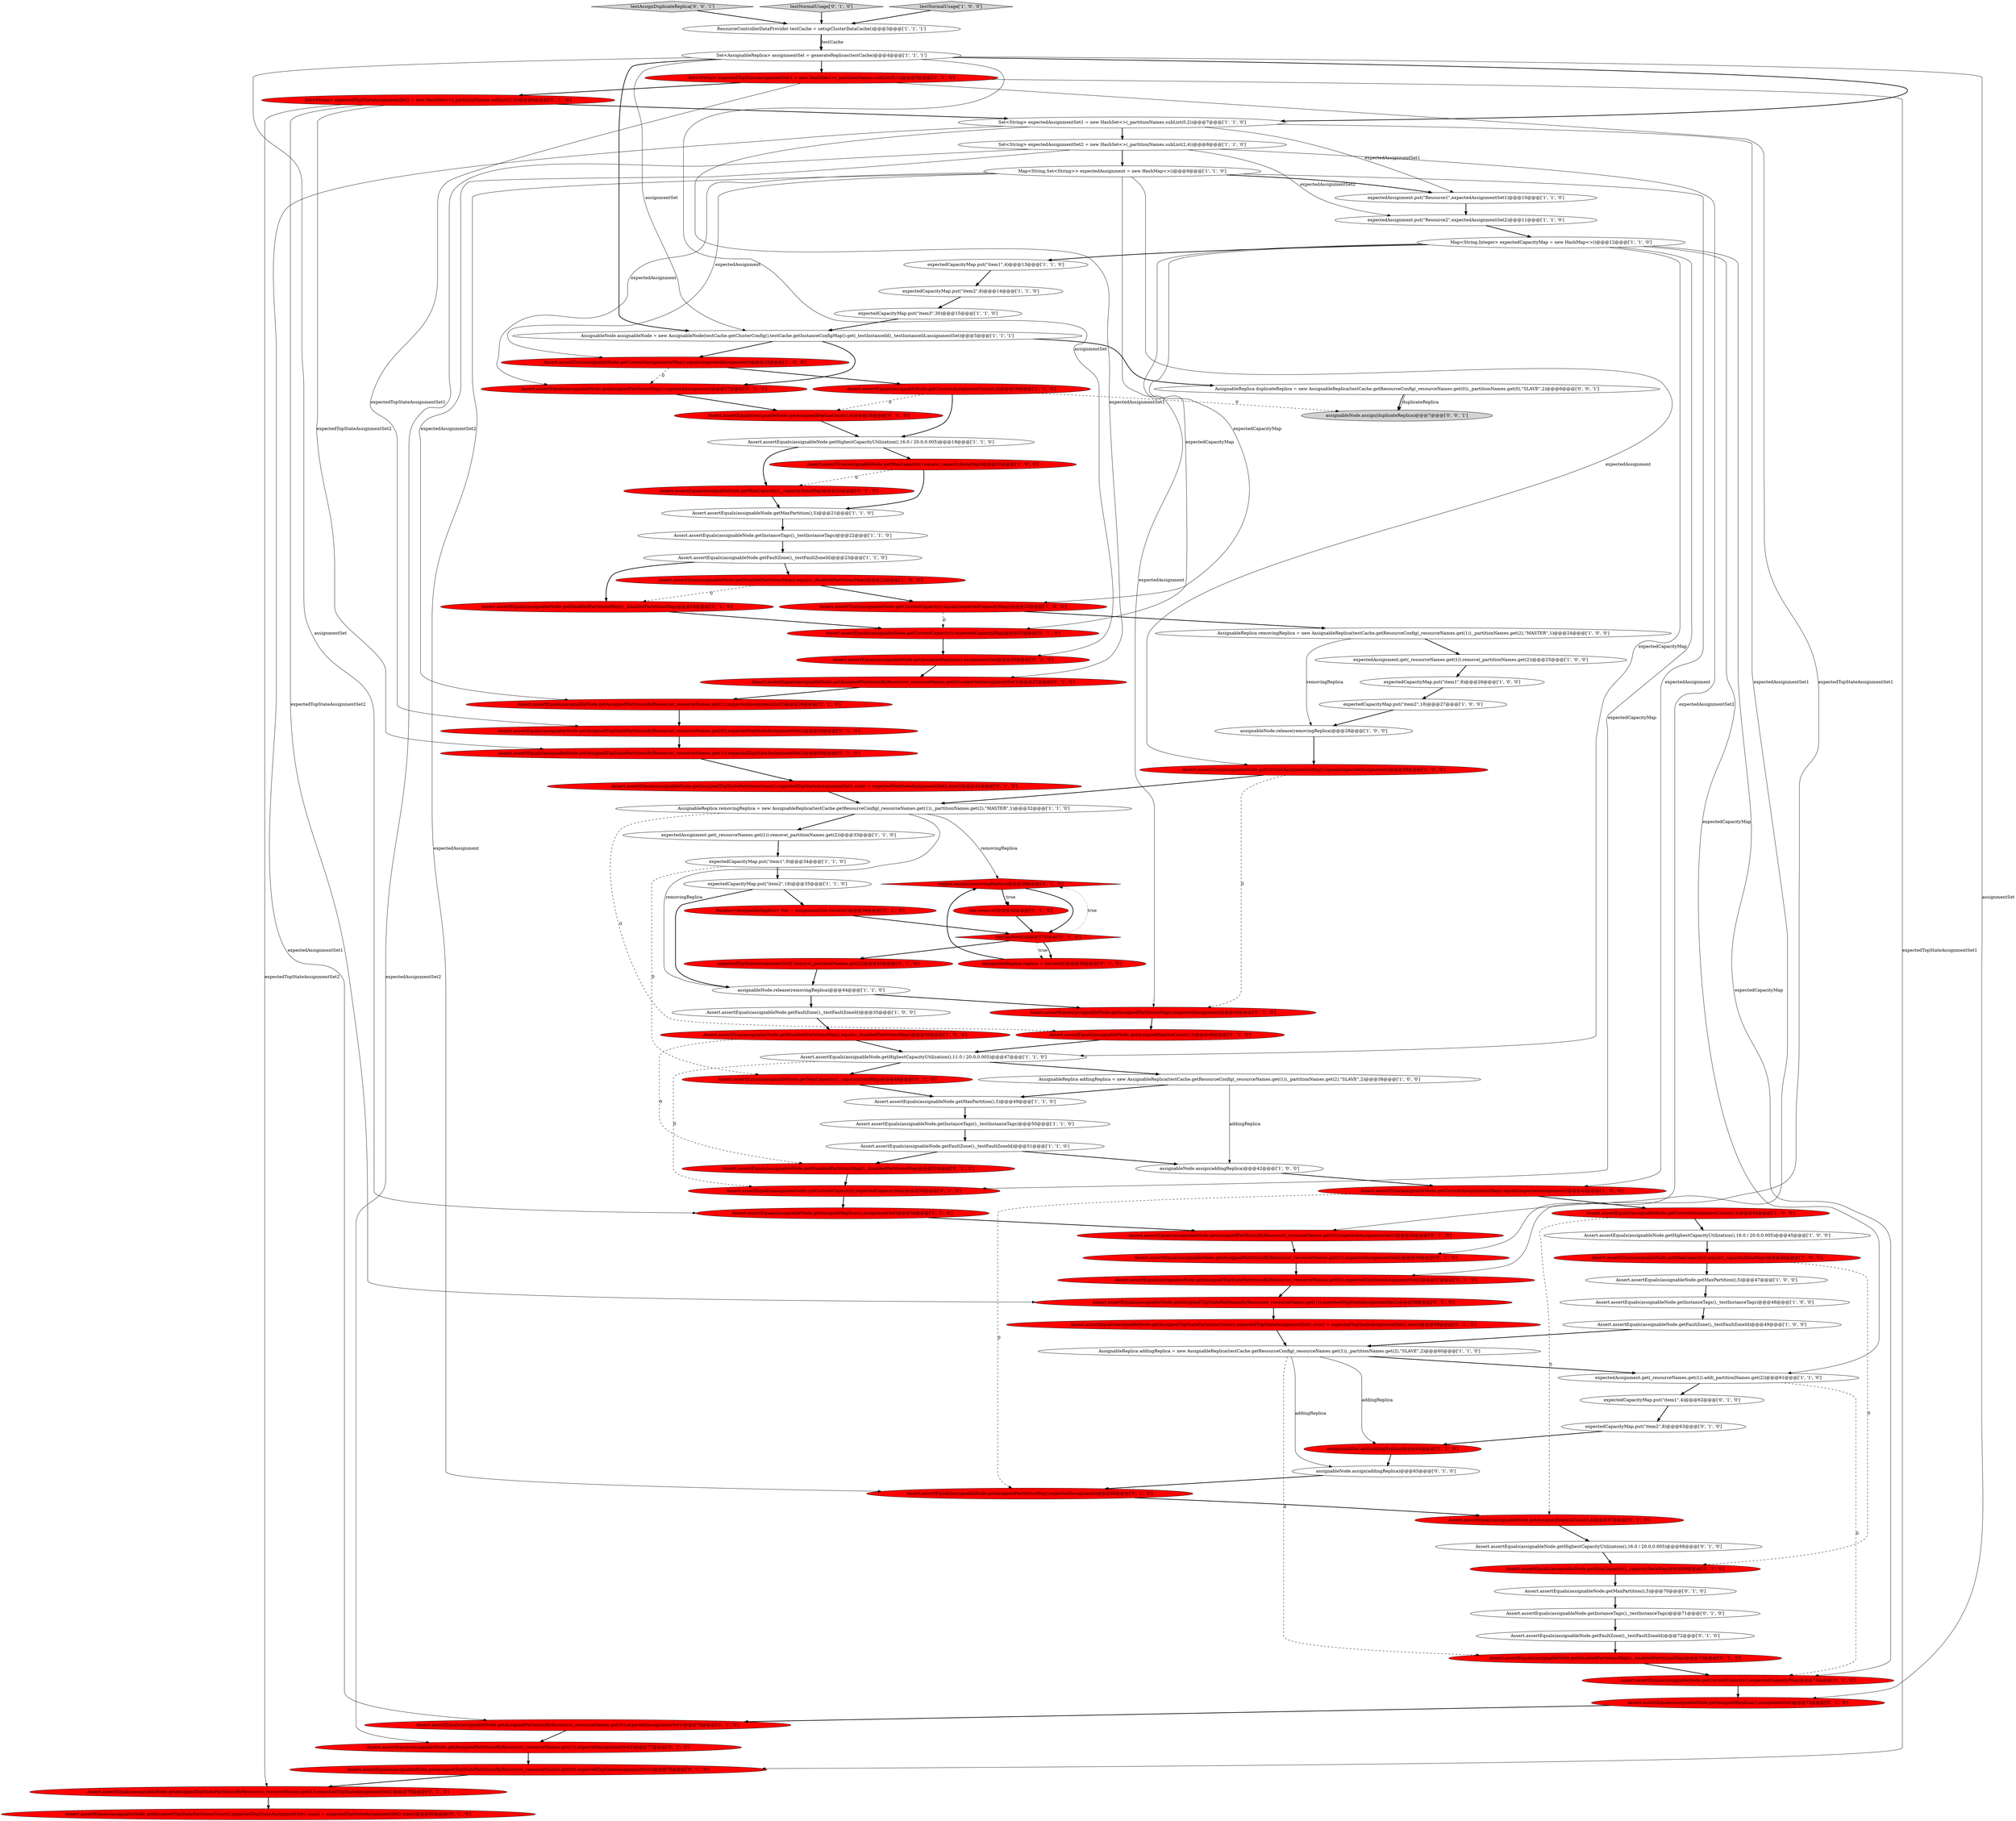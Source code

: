 digraph {
4 [style = filled, label = "Assert.assertEquals(assignableNode.getCurrentAssignmentCount(),4)@@@16@@@['1', '0', '0']", fillcolor = red, shape = ellipse image = "AAA1AAABBB1BBB"];
101 [style = filled, label = "testAssignDuplicateReplica['0', '0', '1']", fillcolor = lightgray, shape = diamond image = "AAA0AAABBB3BBB"];
10 [style = filled, label = "expectedAssignment.put(\"Resource1\",expectedAssignmentSet1)@@@10@@@['1', '1', '0']", fillcolor = white, shape = ellipse image = "AAA0AAABBB1BBB"];
11 [style = filled, label = "Map<String,Integer> expectedCapacityMap = new HashMap<>()@@@12@@@['1', '1', '0']", fillcolor = white, shape = ellipse image = "AAA0AAABBB1BBB"];
21 [style = filled, label = "expectedCapacityMap.put(\"item1\",9)@@@34@@@['1', '1', '0']", fillcolor = white, shape = ellipse image = "AAA0AAABBB1BBB"];
88 [style = filled, label = "Iterator<AssignableReplica> iter = assignmentSet.iterator()@@@36@@@['0', '1', '0']", fillcolor = red, shape = ellipse image = "AAA1AAABBB2BBB"];
47 [style = filled, label = "Assert.assertEquals(assignableNode.getHighestCapacityUtilization(),16.0 / 20.0,0.005)@@@19@@@['1', '1', '0']", fillcolor = white, shape = ellipse image = "AAA0AAABBB1BBB"];
60 [style = filled, label = "Set<String> expectedTopStateAssignmentSet1 = new HashSet<>(_partitionNames.subList(0,1))@@@5@@@['0', '1', '0']", fillcolor = red, shape = ellipse image = "AAA1AAABBB2BBB"];
7 [style = filled, label = "Assert.assertEquals(assignableNode.getHighestCapacityUtilization(),16.0 / 20.0,0.005)@@@45@@@['1', '0', '0']", fillcolor = white, shape = ellipse image = "AAA0AAABBB1BBB"];
53 [style = filled, label = "replica.equals(removingReplica)@@@39@@@['0', '1', '0']", fillcolor = red, shape = diamond image = "AAA1AAABBB2BBB"];
0 [style = filled, label = "Assert.assertTrue(assignableNode.getDisabledPartitionsMap().equals(_disabledPartitionsMap))@@@22@@@['1', '0', '0']", fillcolor = red, shape = ellipse image = "AAA1AAABBB1BBB"];
73 [style = filled, label = "Assert.assertEquals(assignableNode.getDisabledPartitionsMap(),_disabledPartitionsMap)@@@24@@@['0', '1', '0']", fillcolor = red, shape = ellipse image = "AAA1AAABBB2BBB"];
59 [style = filled, label = "Assert.assertEquals(assignableNode.getInstanceTags(),_testInstanceTags)@@@71@@@['0', '1', '0']", fillcolor = white, shape = ellipse image = "AAA0AAABBB2BBB"];
79 [style = filled, label = "Assert.assertEquals(assignableNode.getMaxPartition(),5)@@@70@@@['0', '1', '0']", fillcolor = white, shape = ellipse image = "AAA0AAABBB2BBB"];
27 [style = filled, label = "Assert.assertTrue(assignableNode.getMaxCapacity().equals(_capacityDataMap))@@@46@@@['1', '0', '0']", fillcolor = red, shape = ellipse image = "AAA1AAABBB1BBB"];
48 [style = filled, label = "Assert.assertEquals(assignableNode.getInstanceTags(),_testInstanceTags)@@@50@@@['1', '1', '0']", fillcolor = white, shape = ellipse image = "AAA0AAABBB1BBB"];
66 [style = filled, label = "AssignableReplica replica = iter.next()@@@38@@@['0', '1', '0']", fillcolor = red, shape = ellipse image = "AAA1AAABBB2BBB"];
39 [style = filled, label = "Assert.assertTrue(assignableNode.getDisabledPartitionsMap().equals(_disabledPartitionsMap))@@@36@@@['1', '0', '0']", fillcolor = red, shape = ellipse image = "AAA1AAABBB1BBB"];
85 [style = filled, label = "Assert.assertEquals(assignableNode.getHighestCapacityUtilization(),16.0 / 20.0,0.005)@@@68@@@['0', '1', '0']", fillcolor = white, shape = ellipse image = "AAA0AAABBB2BBB"];
30 [style = filled, label = "Set<AssignableReplica> assignmentSet = generateReplicas(testCache)@@@4@@@['1', '1', '1']", fillcolor = white, shape = ellipse image = "AAA0AAABBB1BBB"];
58 [style = filled, label = "Assert.assertEquals(assignableNode.getAssignedPartitionsByResource(_resourceNames.get(0)),expectedAssignmentSet1)@@@76@@@['0', '1', '0']", fillcolor = red, shape = ellipse image = "AAA1AAABBB2BBB"];
40 [style = filled, label = "expectedCapacityMap.put(\"item3\",30)@@@15@@@['1', '1', '0']", fillcolor = white, shape = ellipse image = "AAA0AAABBB1BBB"];
32 [style = filled, label = "AssignableReplica removingReplica = new AssignableReplica(testCache.getResourceConfig(_resourceNames.get(1)),_partitionNames.get(2),\"MASTER\",1)@@@24@@@['1', '0', '0']", fillcolor = white, shape = ellipse image = "AAA0AAABBB1BBB"];
46 [style = filled, label = "assignableNode.release(removingReplica)@@@44@@@['1', '1', '0']", fillcolor = white, shape = ellipse image = "AAA0AAABBB1BBB"];
61 [style = filled, label = "Assert.assertEquals(assignableNode.getAssignedTopStatePartitionsByResource(_resourceNames.get(1)),expectedTopStateAssignmentSet2)@@@58@@@['0', '1', '0']", fillcolor = red, shape = ellipse image = "AAA1AAABBB2BBB"];
29 [style = filled, label = "Map<String,Set<String>> expectedAssignment = new HashMap<>()@@@9@@@['1', '1', '0']", fillcolor = white, shape = ellipse image = "AAA0AAABBB1BBB"];
35 [style = filled, label = "Assert.assertTrue(assignableNode.getCurrentAssignmentsMap().equals(expectedAssignment))@@@29@@@['1', '0', '0']", fillcolor = red, shape = ellipse image = "AAA1AAABBB1BBB"];
22 [style = filled, label = "expectedAssignment.get(_resourceNames.get(1)).remove(_partitionNames.get(2))@@@25@@@['1', '0', '0']", fillcolor = white, shape = ellipse image = "AAA0AAABBB1BBB"];
19 [style = filled, label = "Assert.assertEquals(assignableNode.getMaxPartition(),5)@@@21@@@['1', '1', '0']", fillcolor = white, shape = ellipse image = "AAA0AAABBB1BBB"];
74 [style = filled, label = "Assert.assertEquals(assignableNode.getAssignedPartitionsMap(),expectedAssignment)@@@45@@@['0', '1', '0']", fillcolor = red, shape = ellipse image = "AAA1AAABBB2BBB"];
86 [style = filled, label = "Assert.assertEquals(assignableNode.getAssignedPartitionsByResource(_resourceNames.get(0)),expectedAssignmentSet1)@@@27@@@['0', '1', '0']", fillcolor = red, shape = ellipse image = "AAA1AAABBB2BBB"];
65 [style = filled, label = "Assert.assertEquals(assignableNode.getAssignedReplicas(),assignmentSet)@@@26@@@['0', '1', '0']", fillcolor = red, shape = ellipse image = "AAA1AAABBB2BBB"];
68 [style = filled, label = "iter.remove()@@@40@@@['0', '1', '0']", fillcolor = red, shape = ellipse image = "AAA1AAABBB2BBB"];
91 [style = filled, label = "Assert.assertEquals(assignableNode.getAssignedTopStatePartitionsByResource(_resourceNames.get(1)),expectedTopStateAssignmentSet2)@@@79@@@['0', '1', '0']", fillcolor = red, shape = ellipse image = "AAA1AAABBB2BBB"];
81 [style = filled, label = "Assert.assertEquals(assignableNode.getAssignedPartitionsByResource(_resourceNames.get(0)),expectedAssignmentSet1)@@@55@@@['0', '1', '0']", fillcolor = red, shape = ellipse image = "AAA1AAABBB2BBB"];
6 [style = filled, label = "expectedCapacityMap.put(\"item1\",4)@@@13@@@['1', '1', '0']", fillcolor = white, shape = ellipse image = "AAA0AAABBB1BBB"];
75 [style = filled, label = "Assert.assertEquals(assignableNode.getCurrentCapacity(),expectedCapacityMap)@@@25@@@['0', '1', '0']", fillcolor = red, shape = ellipse image = "AAA1AAABBB2BBB"];
8 [style = filled, label = "AssignableReplica addingReplica = new AssignableReplica(testCache.getResourceConfig(_resourceNames.get(1)),_partitionNames.get(2),\"SLAVE\",2)@@@60@@@['1', '1', '0']", fillcolor = white, shape = ellipse image = "AAA0AAABBB1BBB"];
24 [style = filled, label = "expectedAssignment.put(\"Resource2\",expectedAssignmentSet2)@@@11@@@['1', '1', '0']", fillcolor = white, shape = ellipse image = "AAA0AAABBB1BBB"];
62 [style = filled, label = "Set<String> expectedTopStateAssignmentSet2 = new HashSet<>(_partitionNames.subList(2,3))@@@6@@@['0', '1', '0']", fillcolor = red, shape = ellipse image = "AAA1AAABBB2BBB"];
76 [style = filled, label = "assignmentSet.add(addingReplica)@@@64@@@['0', '1', '0']", fillcolor = red, shape = ellipse image = "AAA1AAABBB2BBB"];
87 [style = filled, label = "Assert.assertEquals(assignableNode.getCurrentCapacity(),expectedCapacityMap)@@@74@@@['0', '1', '0']", fillcolor = red, shape = ellipse image = "AAA1AAABBB2BBB"];
42 [style = filled, label = "Assert.assertEquals(assignableNode.getInstanceTags(),_testInstanceTags)@@@22@@@['1', '1', '0']", fillcolor = white, shape = ellipse image = "AAA0AAABBB1BBB"];
43 [style = filled, label = "Assert.assertEquals(assignableNode.getInstanceTags(),_testInstanceTags)@@@48@@@['1', '0', '0']", fillcolor = white, shape = ellipse image = "AAA0AAABBB1BBB"];
67 [style = filled, label = "Assert.assertEquals(assignableNode.getDisabledPartitionsMap(),_disabledPartitionsMap)@@@73@@@['0', '1', '0']", fillcolor = red, shape = ellipse image = "AAA1AAABBB2BBB"];
72 [style = filled, label = "Assert.assertEquals(assignableNode.getAssignedPartitionsMap(),expectedAssignment)@@@17@@@['0', '1', '0']", fillcolor = red, shape = ellipse image = "AAA1AAABBB2BBB"];
13 [style = filled, label = "Assert.assertTrue(assignableNode.getCurrentAssignmentsMap().equals(expectedAssignment))@@@43@@@['1', '0', '0']", fillcolor = red, shape = ellipse image = "AAA1AAABBB1BBB"];
15 [style = filled, label = "expectedAssignment.get(_resourceNames.get(1)).remove(_partitionNames.get(2))@@@33@@@['1', '1', '0']", fillcolor = white, shape = ellipse image = "AAA0AAABBB1BBB"];
14 [style = filled, label = "expectedAssignment.get(_resourceNames.get(1)).add(_partitionNames.get(2))@@@61@@@['1', '1', '0']", fillcolor = white, shape = ellipse image = "AAA0AAABBB1BBB"];
17 [style = filled, label = "Assert.assertEquals(assignableNode.getCurrentAssignmentCount(),4)@@@44@@@['1', '0', '0']", fillcolor = red, shape = ellipse image = "AAA1AAABBB1BBB"];
25 [style = filled, label = "Assert.assertTrue(assignableNode.getMaxCapacity().equals(_capacityDataMap))@@@18@@@['1', '0', '0']", fillcolor = red, shape = ellipse image = "AAA1AAABBB1BBB"];
99 [style = filled, label = "Assert.assertEquals(assignableNode.getAssignedPartitionsByResource(_resourceNames.get(1)),expectedAssignmentSet2)@@@77@@@['0', '1', '0']", fillcolor = red, shape = ellipse image = "AAA1AAABBB2BBB"];
52 [style = filled, label = "Assert.assertEquals(assignableNode.getMaxCapacity(),_capacityDataMap)@@@69@@@['0', '1', '0']", fillcolor = red, shape = ellipse image = "AAA1AAABBB2BBB"];
98 [style = filled, label = "expectedCapacityMap.put(\"item2\",8)@@@63@@@['0', '1', '0']", fillcolor = white, shape = ellipse image = "AAA0AAABBB2BBB"];
92 [style = filled, label = "Assert.assertEquals(assignableNode.getDisabledPartitionsMap(),_disabledPartitionsMap)@@@52@@@['0', '1', '0']", fillcolor = red, shape = ellipse image = "AAA1AAABBB2BBB"];
28 [style = filled, label = "AssignableNode assignableNode = new AssignableNode(testCache.getClusterConfig(),testCache.getInstanceConfigMap().get(_testInstanceId),_testInstanceId,assignmentSet)@@@5@@@['1', '1', '1']", fillcolor = white, shape = ellipse image = "AAA0AAABBB1BBB"];
80 [style = filled, label = "Assert.assertEquals(assignableNode.getAssignedPartitionsByResource(_resourceNames.get(1)),expectedAssignmentSet2)@@@56@@@['0', '1', '0']", fillcolor = red, shape = ellipse image = "AAA1AAABBB2BBB"];
2 [style = filled, label = "Set<String> expectedAssignmentSet1 = new HashSet<>(_partitionNames.subList(0,2))@@@7@@@['1', '1', '0']", fillcolor = white, shape = ellipse image = "AAA0AAABBB1BBB"];
70 [style = filled, label = "Assert.assertEquals(assignableNode.getAssignedTopStatePartitionsByResource(_resourceNames.get(1)),expectedTopStateAssignmentSet2)@@@30@@@['0', '1', '0']", fillcolor = red, shape = ellipse image = "AAA1AAABBB2BBB"];
49 [style = filled, label = "Assert.assertEquals(assignableNode.getHighestCapacityUtilization(),11.0 / 20.0,0.005)@@@47@@@['1', '1', '0']", fillcolor = white, shape = ellipse image = "AAA0AAABBB1BBB"];
20 [style = filled, label = "Assert.assertEquals(assignableNode.getFaultZone(),_testFaultZoneId)@@@23@@@['1', '1', '0']", fillcolor = white, shape = ellipse image = "AAA0AAABBB1BBB"];
37 [style = filled, label = "expectedCapacityMap.put(\"item2\",18)@@@27@@@['1', '0', '0']", fillcolor = white, shape = ellipse image = "AAA0AAABBB1BBB"];
18 [style = filled, label = "expectedCapacityMap.put(\"item2\",18)@@@35@@@['1', '1', '0']", fillcolor = white, shape = ellipse image = "AAA0AAABBB1BBB"];
102 [style = filled, label = "assignableNode.assign(duplicateReplica)@@@7@@@['0', '0', '1']", fillcolor = lightgray, shape = ellipse image = "AAA0AAABBB3BBB"];
96 [style = filled, label = "Assert.assertEquals(assignableNode.getAssignedTopStatePartitionsCount(),expectedTopStateAssignmentSet1.size() + expectedTopStateAssignmentSet2.size())@@@31@@@['0', '1', '0']", fillcolor = red, shape = ellipse image = "AAA1AAABBB2BBB"];
33 [style = filled, label = "AssignableReplica removingReplica = new AssignableReplica(testCache.getResourceConfig(_resourceNames.get(1)),_partitionNames.get(2),\"MASTER\",1)@@@32@@@['1', '1', '0']", fillcolor = white, shape = ellipse image = "AAA0AAABBB1BBB"];
50 [style = filled, label = "Assert.assertEquals(assignableNode.getAssignedReplicaCount(),4)@@@18@@@['0', '1', '0']", fillcolor = red, shape = ellipse image = "AAA1AAABBB2BBB"];
83 [style = filled, label = "Assert.assertEquals(assignableNode.getFaultZone(),_testFaultZoneId)@@@72@@@['0', '1', '0']", fillcolor = white, shape = ellipse image = "AAA0AAABBB2BBB"];
94 [style = filled, label = "Assert.assertEquals(assignableNode.getAssignedReplicas(),assignmentSet)@@@75@@@['0', '1', '0']", fillcolor = red, shape = ellipse image = "AAA1AAABBB2BBB"];
64 [style = filled, label = "Assert.assertEquals(assignableNode.getAssignedReplicas(),assignmentSet)@@@54@@@['0', '1', '0']", fillcolor = red, shape = ellipse image = "AAA1AAABBB2BBB"];
16 [style = filled, label = "assignableNode.assign(addingReplica)@@@42@@@['1', '0', '0']", fillcolor = white, shape = ellipse image = "AAA0AAABBB1BBB"];
93 [style = filled, label = "Assert.assertEquals(assignableNode.getAssignedTopStatePartitionsByResource(_resourceNames.get(0)),expectedTopStateAssignmentSet1)@@@57@@@['0', '1', '0']", fillcolor = red, shape = ellipse image = "AAA1AAABBB2BBB"];
78 [style = filled, label = "Assert.assertEquals(assignableNode.getMaxCapacity(),_capacityDataMap)@@@20@@@['0', '1', '0']", fillcolor = red, shape = ellipse image = "AAA1AAABBB2BBB"];
3 [style = filled, label = "Set<String> expectedAssignmentSet2 = new HashSet<>(_partitionNames.subList(2,4))@@@8@@@['1', '1', '0']", fillcolor = white, shape = ellipse image = "AAA0AAABBB1BBB"];
89 [style = filled, label = "Assert.assertEquals(assignableNode.getMaxCapacity(),_capacityDataMap)@@@48@@@['0', '1', '0']", fillcolor = red, shape = ellipse image = "AAA1AAABBB2BBB"];
90 [style = filled, label = "Assert.assertEquals(assignableNode.getAssignedTopStatePartitionsCount(),expectedTopStateAssignmentSet1.size() + expectedTopStateAssignmentSet2.size())@@@59@@@['0', '1', '0']", fillcolor = red, shape = ellipse image = "AAA1AAABBB2BBB"];
1 [style = filled, label = "expectedCapacityMap.put(\"item2\",8)@@@14@@@['1', '1', '0']", fillcolor = white, shape = ellipse image = "AAA0AAABBB1BBB"];
56 [style = filled, label = "Assert.assertEquals(assignableNode.getAssignedReplicaCount(),4)@@@67@@@['0', '1', '0']", fillcolor = red, shape = ellipse image = "AAA1AAABBB2BBB"];
69 [style = filled, label = "assignableNode.assign(addingReplica)@@@65@@@['0', '1', '0']", fillcolor = white, shape = ellipse image = "AAA0AAABBB2BBB"];
5 [style = filled, label = "expectedCapacityMap.put(\"item1\",9)@@@26@@@['1', '0', '0']", fillcolor = white, shape = ellipse image = "AAA0AAABBB1BBB"];
45 [style = filled, label = "Assert.assertEquals(assignableNode.getFaultZone(),_testFaultZoneId)@@@35@@@['1', '0', '0']", fillcolor = white, shape = ellipse image = "AAA0AAABBB1BBB"];
95 [style = filled, label = "Assert.assertEquals(assignableNode.getAssignedPartitionsMap(),expectedAssignment)@@@66@@@['0', '1', '0']", fillcolor = red, shape = ellipse image = "AAA1AAABBB2BBB"];
54 [style = filled, label = "expectedCapacityMap.put(\"item1\",4)@@@62@@@['0', '1', '0']", fillcolor = white, shape = ellipse image = "AAA0AAABBB2BBB"];
34 [style = filled, label = "Assert.assertEquals(assignableNode.getFaultZone(),_testFaultZoneId)@@@49@@@['1', '0', '0']", fillcolor = white, shape = ellipse image = "AAA0AAABBB1BBB"];
12 [style = filled, label = "assignableNode.release(removingReplica)@@@28@@@['1', '0', '0']", fillcolor = white, shape = ellipse image = "AAA0AAABBB1BBB"];
84 [style = filled, label = "Assert.assertEquals(assignableNode.getAssignedTopStatePartitionsByResource(_resourceNames.get(0)),expectedTopStateAssignmentSet1)@@@78@@@['0', '1', '0']", fillcolor = red, shape = ellipse image = "AAA1AAABBB2BBB"];
57 [style = filled, label = "Assert.assertEquals(assignableNode.getAssignedTopStatePartitionsCount(),expectedTopStateAssignmentSet1.size() + expectedTopStateAssignmentSet2.size())@@@80@@@['0', '1', '0']", fillcolor = red, shape = ellipse image = "AAA1AAABBB2BBB"];
77 [style = filled, label = "iter.hasNext()@@@37@@@['0', '1', '0']", fillcolor = red, shape = diamond image = "AAA1AAABBB2BBB"];
26 [style = filled, label = "Assert.assertEquals(assignableNode.getFaultZone(),_testFaultZoneId)@@@51@@@['1', '1', '0']", fillcolor = white, shape = ellipse image = "AAA0AAABBB1BBB"];
44 [style = filled, label = "Assert.assertEquals(assignableNode.getMaxPartition(),5)@@@49@@@['1', '1', '0']", fillcolor = white, shape = ellipse image = "AAA0AAABBB1BBB"];
82 [style = filled, label = "testNormalUsage['0', '1', '0']", fillcolor = lightgray, shape = diamond image = "AAA0AAABBB2BBB"];
41 [style = filled, label = "AssignableReplica addingReplica = new AssignableReplica(testCache.getResourceConfig(_resourceNames.get(1)),_partitionNames.get(2),\"SLAVE\",2)@@@38@@@['1', '0', '0']", fillcolor = white, shape = ellipse image = "AAA0AAABBB1BBB"];
38 [style = filled, label = "ResourceControllerDataProvider testCache = setupClusterDataCache()@@@3@@@['1', '1', '1']", fillcolor = white, shape = ellipse image = "AAA0AAABBB1BBB"];
100 [style = filled, label = "AssignableReplica duplicateReplica = new AssignableReplica(testCache.getResourceConfig(_resourceNames.get(0)),_partitionNames.get(0),\"SLAVE\",2)@@@6@@@['0', '0', '1']", fillcolor = white, shape = ellipse image = "AAA0AAABBB3BBB"];
31 [style = filled, label = "testNormalUsage['1', '0', '0']", fillcolor = lightgray, shape = diamond image = "AAA0AAABBB1BBB"];
55 [style = filled, label = "Assert.assertEquals(assignableNode.getAssignedTopStatePartitionsByResource(_resourceNames.get(0)),expectedTopStateAssignmentSet1)@@@29@@@['0', '1', '0']", fillcolor = red, shape = ellipse image = "AAA1AAABBB2BBB"];
23 [style = filled, label = "Assert.assertEquals(assignableNode.getMaxPartition(),5)@@@47@@@['1', '0', '0']", fillcolor = white, shape = ellipse image = "AAA0AAABBB1BBB"];
63 [style = filled, label = "Assert.assertEquals(assignableNode.getCurrentCapacity(),expectedCapacityMap)@@@53@@@['0', '1', '0']", fillcolor = red, shape = ellipse image = "AAA1AAABBB2BBB"];
36 [style = filled, label = "Assert.assertTrue(assignableNode.getCurrentCapacity().equals(expectedCapacityMap))@@@23@@@['1', '0', '0']", fillcolor = red, shape = ellipse image = "AAA1AAABBB1BBB"];
71 [style = filled, label = "Assert.assertEquals(assignableNode.getAssignedPartitionsByResource(_resourceNames.get(1)),expectedAssignmentSet2)@@@28@@@['0', '1', '0']", fillcolor = red, shape = ellipse image = "AAA1AAABBB2BBB"];
97 [style = filled, label = "expectedTopStateAssignmentSet2.remove(_partitionNames.get(2))@@@43@@@['0', '1', '0']", fillcolor = red, shape = ellipse image = "AAA1AAABBB2BBB"];
51 [style = filled, label = "Assert.assertEquals(assignableNode.getAssignedReplicaCount(),3)@@@46@@@['0', '1', '0']", fillcolor = red, shape = ellipse image = "AAA1AAABBB2BBB"];
9 [style = filled, label = "Assert.assertTrue(assignableNode.getCurrentAssignmentsMap().equals(expectedAssignment))@@@15@@@['1', '0', '0']", fillcolor = red, shape = ellipse image = "AAA1AAABBB1BBB"];
77->97 [style = bold, label=""];
32->22 [style = bold, label=""];
77->66 [style = dotted, label="true"];
3->24 [style = solid, label="expectedAssignmentSet2"];
11->14 [style = solid, label="expectedCapacityMap"];
8->69 [style = solid, label="addingReplica"];
15->21 [style = bold, label=""];
10->24 [style = bold, label=""];
87->94 [style = bold, label=""];
62->70 [style = solid, label="expectedTopStateAssignmentSet2"];
20->0 [style = bold, label=""];
56->85 [style = bold, label=""];
28->9 [style = bold, label=""];
88->77 [style = bold, label=""];
17->56 [style = dashed, label="0"];
73->75 [style = bold, label=""];
62->61 [style = solid, label="expectedTopStateAssignmentSet2"];
25->78 [style = dashed, label="0"];
21->18 [style = bold, label=""];
74->51 [style = bold, label=""];
13->17 [style = bold, label=""];
28->100 [style = bold, label=""];
30->64 [style = solid, label="assignmentSet"];
38->30 [style = bold, label=""];
30->28 [style = bold, label=""];
99->84 [style = bold, label=""];
24->11 [style = bold, label=""];
49->63 [style = dashed, label="0"];
39->49 [style = bold, label=""];
25->19 [style = bold, label=""];
18->46 [style = bold, label=""];
3->80 [style = solid, label="expectedAssignmentSet2"];
84->91 [style = bold, label=""];
62->91 [style = solid, label="expectedTopStateAssignmentSet2"];
62->2 [style = bold, label=""];
5->37 [style = bold, label=""];
36->75 [style = dashed, label="0"];
80->93 [style = bold, label=""];
33->46 [style = solid, label="removingReplica"];
19->42 [style = bold, label=""];
30->28 [style = solid, label="assignmentSet"];
2->58 [style = solid, label="expectedAssignmentSet1"];
30->94 [style = solid, label="assignmentSet"];
33->15 [style = bold, label=""];
67->87 [style = bold, label=""];
0->73 [style = dashed, label="0"];
60->62 [style = bold, label=""];
38->30 [style = solid, label="testCache"];
2->81 [style = solid, label="expectedAssignmentSet1"];
12->35 [style = bold, label=""];
34->8 [style = bold, label=""];
33->51 [style = dashed, label="0"];
75->65 [style = bold, label=""];
33->53 [style = solid, label="removingReplica"];
30->65 [style = solid, label="assignmentSet"];
22->5 [style = bold, label=""];
97->46 [style = bold, label=""];
72->50 [style = bold, label=""];
0->36 [style = bold, label=""];
86->71 [style = bold, label=""];
71->55 [style = bold, label=""];
26->16 [style = bold, label=""];
18->88 [style = bold, label=""];
11->63 [style = solid, label="expectedCapacityMap"];
81->80 [style = bold, label=""];
11->87 [style = solid, label="expectedCapacityMap"];
11->36 [style = solid, label="expectedCapacityMap"];
47->25 [style = bold, label=""];
82->38 [style = bold, label=""];
79->59 [style = bold, label=""];
4->102 [style = dashed, label="0"];
29->9 [style = solid, label="expectedAssignment"];
11->49 [style = solid, label="expectedCapacityMap"];
4->50 [style = dashed, label="0"];
53->68 [style = bold, label=""];
49->41 [style = bold, label=""];
83->67 [style = bold, label=""];
2->86 [style = solid, label="expectedAssignmentSet1"];
13->95 [style = dashed, label="0"];
4->47 [style = bold, label=""];
43->34 [style = bold, label=""];
95->56 [style = bold, label=""];
29->72 [style = solid, label="expectedAssignment"];
54->98 [style = bold, label=""];
3->29 [style = bold, label=""];
98->76 [style = bold, label=""];
52->79 [style = bold, label=""];
28->72 [style = bold, label=""];
93->61 [style = bold, label=""];
14->87 [style = dashed, label="0"];
16->13 [style = bold, label=""];
60->55 [style = solid, label="expectedTopStateAssignmentSet1"];
32->12 [style = solid, label="removingReplica"];
53->68 [style = dotted, label="true"];
2->3 [style = bold, label=""];
47->78 [style = bold, label=""];
23->43 [style = bold, label=""];
29->35 [style = solid, label="expectedAssignment"];
8->14 [style = bold, label=""];
3->71 [style = solid, label="expectedAssignmentSet2"];
31->38 [style = bold, label=""];
8->67 [style = dashed, label="0"];
29->74 [style = solid, label="expectedAssignment"];
37->12 [style = bold, label=""];
48->26 [style = bold, label=""];
92->63 [style = bold, label=""];
90->8 [style = bold, label=""];
77->66 [style = bold, label=""];
6->1 [style = bold, label=""];
55->70 [style = bold, label=""];
3->99 [style = solid, label="expectedAssignmentSet2"];
29->95 [style = solid, label="expectedAssignment"];
8->76 [style = solid, label="addingReplica"];
41->16 [style = solid, label="addingReplica"];
9->72 [style = dashed, label="0"];
29->10 [style = bold, label=""];
89->44 [style = bold, label=""];
59->83 [style = bold, label=""];
78->19 [style = bold, label=""];
60->84 [style = solid, label="expectedTopStateAssignmentSet1"];
49->89 [style = bold, label=""];
61->90 [style = bold, label=""];
100->102 [style = bold, label=""];
70->96 [style = bold, label=""];
91->57 [style = bold, label=""];
46->74 [style = bold, label=""];
77->53 [style = dotted, label="true"];
2->10 [style = solid, label="expectedAssignmentSet1"];
45->39 [style = bold, label=""];
11->75 [style = solid, label="expectedCapacityMap"];
53->77 [style = bold, label=""];
35->74 [style = dashed, label="0"];
65->86 [style = bold, label=""];
58->99 [style = bold, label=""];
96->33 [style = bold, label=""];
66->53 [style = bold, label=""];
1->40 [style = bold, label=""];
63->64 [style = bold, label=""];
9->4 [style = bold, label=""];
11->6 [style = bold, label=""];
21->89 [style = dashed, label="0"];
42->20 [style = bold, label=""];
35->33 [style = bold, label=""];
64->81 [style = bold, label=""];
36->32 [style = bold, label=""];
20->73 [style = bold, label=""];
51->49 [style = bold, label=""];
40->28 [style = bold, label=""];
68->77 [style = bold, label=""];
26->92 [style = bold, label=""];
17->7 [style = bold, label=""];
14->54 [style = bold, label=""];
85->52 [style = bold, label=""];
69->95 [style = bold, label=""];
39->92 [style = dashed, label="0"];
101->38 [style = bold, label=""];
44->48 [style = bold, label=""];
50->47 [style = bold, label=""];
60->93 [style = solid, label="expectedTopStateAssignmentSet1"];
76->69 [style = bold, label=""];
100->102 [style = solid, label="duplicateReplica"];
7->27 [style = bold, label=""];
46->45 [style = bold, label=""];
27->23 [style = bold, label=""];
29->13 [style = solid, label="expectedAssignment"];
27->52 [style = dashed, label="0"];
30->2 [style = bold, label=""];
94->58 [style = bold, label=""];
41->44 [style = bold, label=""];
30->60 [style = bold, label=""];
}
